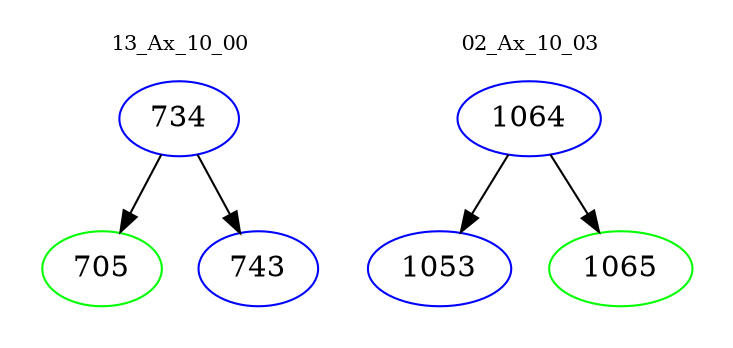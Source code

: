 digraph{
subgraph cluster_0 {
color = white
label = "13_Ax_10_00";
fontsize=10;
T0_734 [label="734", color="blue"]
T0_734 -> T0_705 [color="black"]
T0_705 [label="705", color="green"]
T0_734 -> T0_743 [color="black"]
T0_743 [label="743", color="blue"]
}
subgraph cluster_1 {
color = white
label = "02_Ax_10_03";
fontsize=10;
T1_1064 [label="1064", color="blue"]
T1_1064 -> T1_1053 [color="black"]
T1_1053 [label="1053", color="blue"]
T1_1064 -> T1_1065 [color="black"]
T1_1065 [label="1065", color="green"]
}
}
